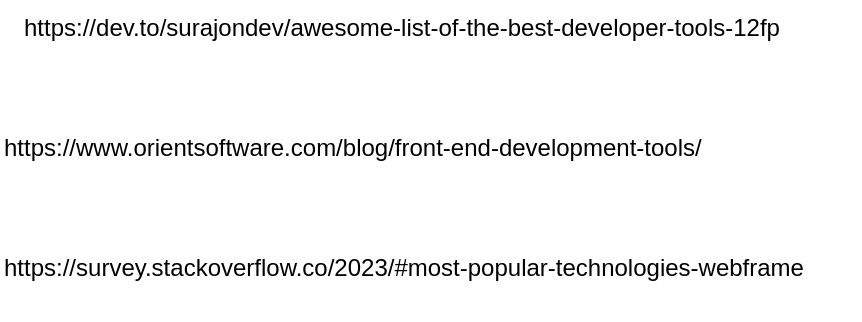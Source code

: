 <mxfile version="24.8.3">
  <diagram name="Página-1" id="XzlhUGUyLlrkdnlMe2Bx">
    <mxGraphModel dx="2074" dy="738" grid="1" gridSize="10" guides="1" tooltips="1" connect="1" arrows="1" fold="1" page="1" pageScale="1" pageWidth="827" pageHeight="1169" math="0" shadow="0">
      <root>
        <mxCell id="0" />
        <mxCell id="1" parent="0" />
        <UserObject label="https://dev.to/surajondev/awesome-list-of-the-best-developer-tools-12fp" link="https://dev.to/surajondev/awesome-list-of-the-best-developer-tools-12fp" id="HAvaJOLqbglY5Zh_GMzT-2">
          <mxCell style="text;whiteSpace=wrap;" parent="1" vertex="1">
            <mxGeometry x="130" y="120" width="410" height="40" as="geometry" />
          </mxCell>
        </UserObject>
        <UserObject label="https://www.orientsoftware.com/blog/front-end-development-tools/" link="https://www.orientsoftware.com/blog/front-end-development-tools/" id="HAvaJOLqbglY5Zh_GMzT-3">
          <mxCell style="text;whiteSpace=wrap;" parent="1" vertex="1">
            <mxGeometry x="120" y="180" width="380" height="40" as="geometry" />
          </mxCell>
        </UserObject>
        <UserObject label="https://survey.stackoverflow.co/2023/#most-popular-technologies-webframe" link="https://survey.stackoverflow.co/2023/#most-popular-technologies-webframe" id="mQEejFKVor4EkJyHWjAD-1">
          <mxCell style="text;whiteSpace=wrap;" vertex="1" parent="1">
            <mxGeometry x="120" y="240" width="430" height="40" as="geometry" />
          </mxCell>
        </UserObject>
      </root>
    </mxGraphModel>
  </diagram>
</mxfile>
